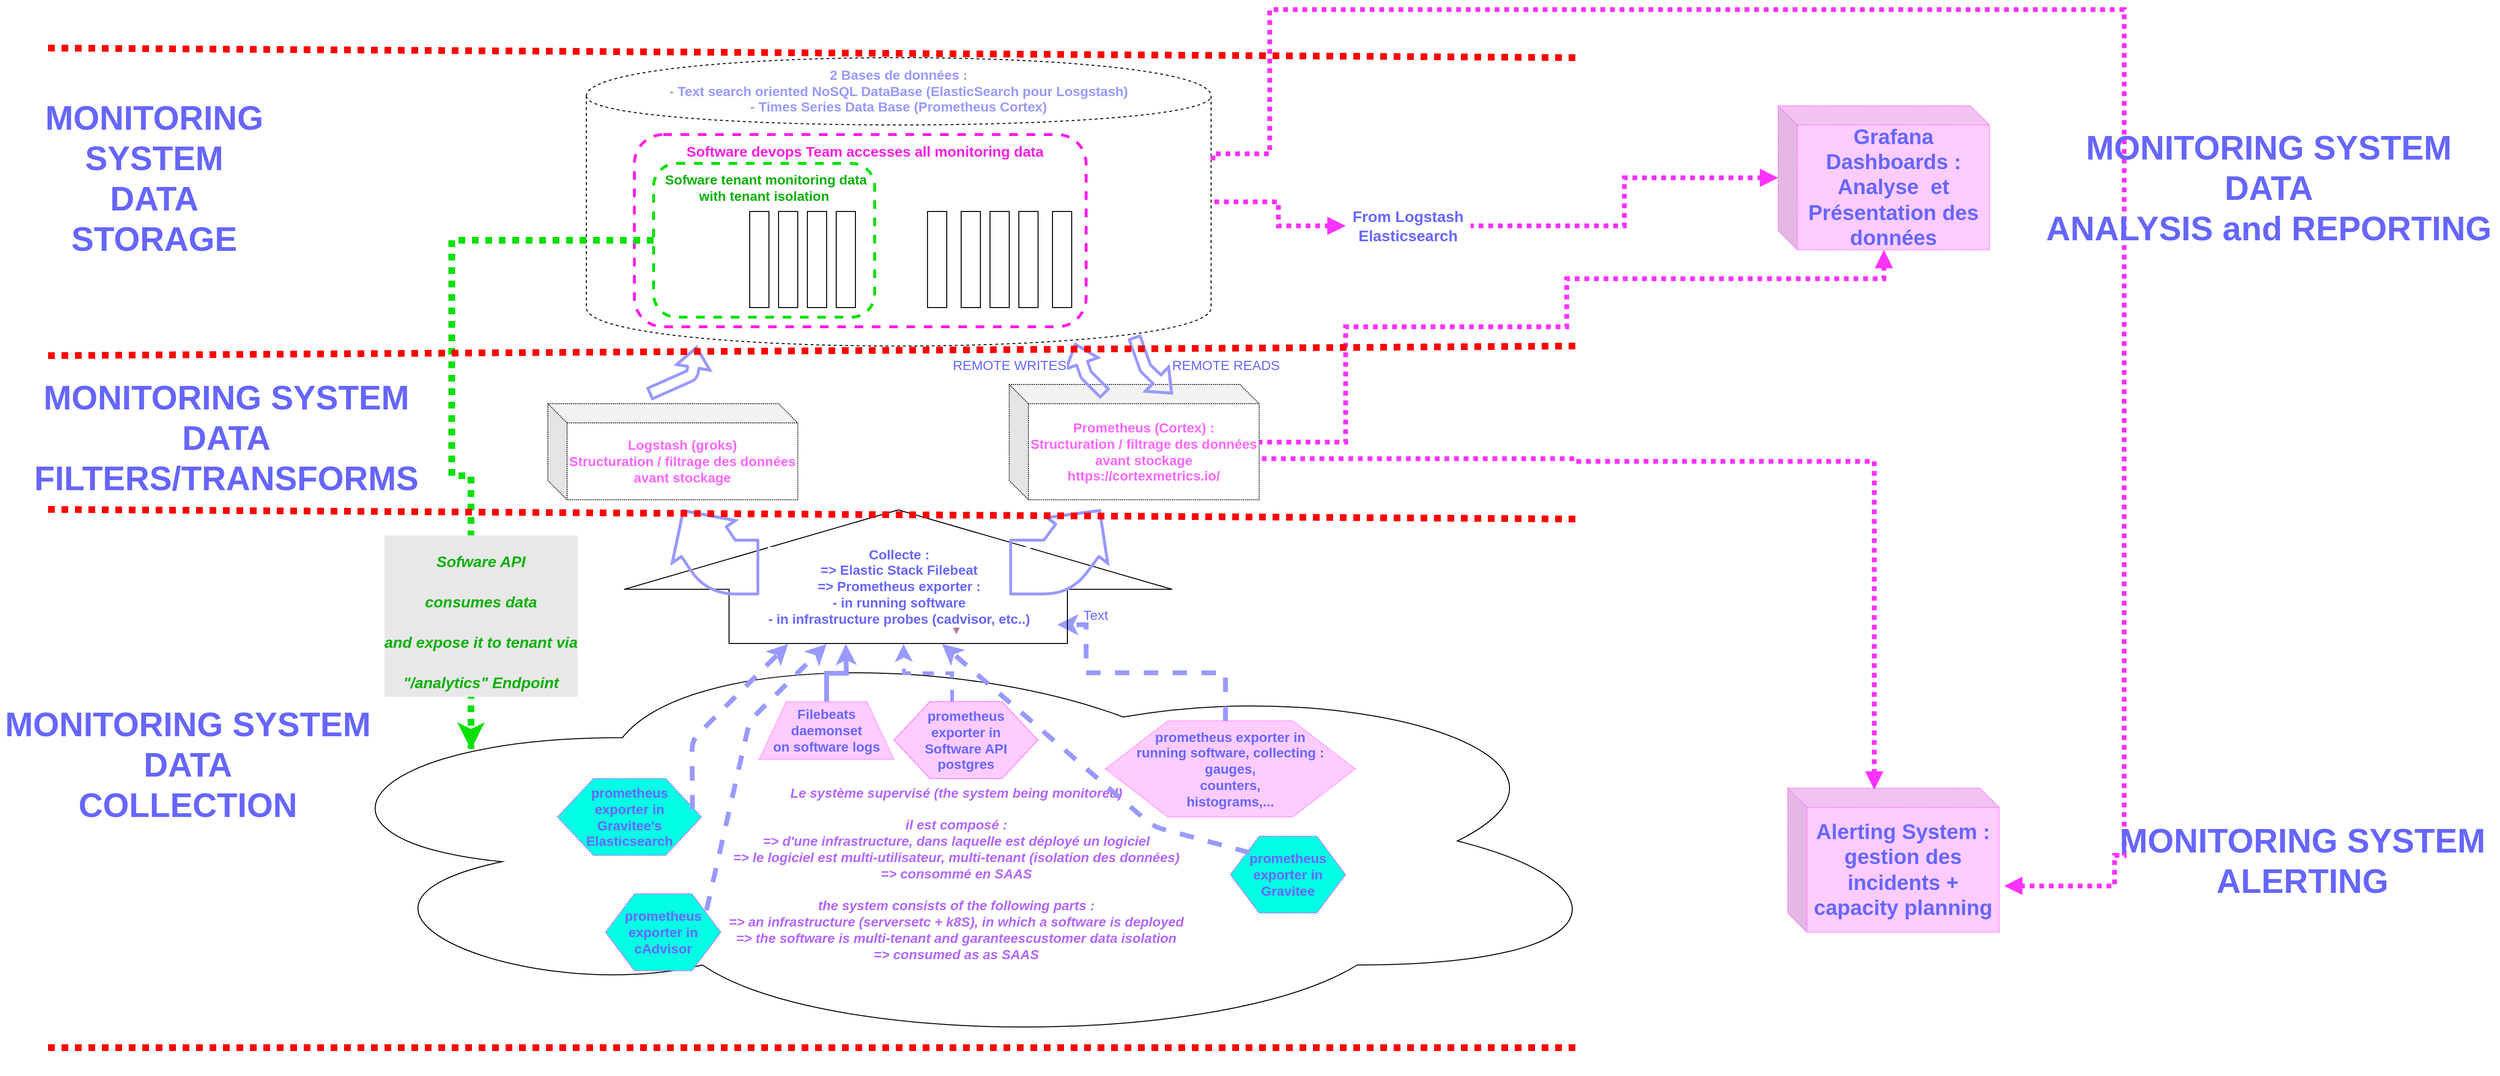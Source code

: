 <mxfile version="13.2.6" type="device"><diagram id="fgDWZy5LjRmcH4ItfqmT" name="Page-1"><mxGraphModel dx="2881" dy="1059" grid="1" gridSize="10" guides="1" tooltips="1" connect="1" arrows="1" fold="1" page="1" pageScale="1" pageWidth="850" pageHeight="1100" math="0" shadow="0"><root><mxCell id="0"/><mxCell id="1" parent="0"/><mxCell id="DMVC33KpYDfJwZsa98Fw-70" value="" style="edgeStyle=orthogonalEdgeStyle;rounded=0;orthogonalLoop=1;jettySize=auto;html=1;dashed=1;dashPattern=1 1;startArrow=block;endArrow=none;endFill=0;strokeColor=#B5739D;strokeWidth=3;fontSize=14;fontColor=#6666FF;" edge="1" parent="1" source="DMVC33KpYDfJwZsa98Fw-1"><mxGeometry relative="1" as="geometry"><mxPoint x="335" y="630" as="targetPoint"/></mxGeometry></mxCell><mxCell id="DMVC33KpYDfJwZsa98Fw-1" value="&lt;div style=&quot;font-size: 14px&quot;&gt;&lt;font style=&quot;font-size: 14px&quot; color=&quot;#B266FF&quot;&gt;&lt;br&gt;&lt;/font&gt;&lt;/div&gt;&lt;div style=&quot;font-size: 14px&quot;&gt;&lt;font style=&quot;font-size: 14px&quot; color=&quot;#B266FF&quot;&gt;&lt;br&gt;&lt;/font&gt;&lt;/div&gt;&lt;div style=&quot;font-size: 14px&quot;&gt;&lt;font style=&quot;font-size: 14px&quot; color=&quot;#B266FF&quot;&gt;&lt;br&gt;&lt;/font&gt;&lt;/div&gt;&lt;div style=&quot;font-size: 14px&quot;&gt;&lt;font style=&quot;font-size: 14px&quot; color=&quot;#B266FF&quot;&gt;&lt;br&gt;&lt;/font&gt;&lt;/div&gt;&lt;div style=&quot;font-size: 14px&quot;&gt;&lt;font style=&quot;font-size: 14px&quot; color=&quot;#B266FF&quot;&gt;&lt;b&gt;&lt;i&gt;&lt;br&gt;&lt;/i&gt;&lt;/b&gt;&lt;/font&gt;&lt;/div&gt;&lt;div style=&quot;font-size: 14px&quot;&gt;&lt;font style=&quot;font-size: 14px&quot; color=&quot;#B266FF&quot;&gt;&lt;b&gt;&lt;i&gt;&lt;br&gt;&lt;/i&gt;&lt;/b&gt;&lt;/font&gt;&lt;/div&gt;&lt;div style=&quot;font-size: 14px&quot;&gt;&lt;font style=&quot;font-size: 14px&quot; color=&quot;#B266FF&quot;&gt;&lt;b&gt;&lt;i&gt;&lt;br&gt;&lt;/i&gt;&lt;/b&gt;&lt;/font&gt;&lt;/div&gt;&lt;div style=&quot;font-size: 14px&quot;&gt;&lt;font style=&quot;font-size: 14px&quot; color=&quot;#B266FF&quot;&gt;&lt;b&gt;&lt;i&gt;&lt;br&gt;&lt;/i&gt;&lt;/b&gt;&lt;/font&gt;&lt;/div&gt;&lt;div style=&quot;font-size: 14px&quot;&gt;&lt;font style=&quot;font-size: 14px&quot; color=&quot;#B266FF&quot;&gt;&lt;b&gt;&lt;i&gt;&lt;br&gt;&lt;/i&gt;&lt;/b&gt;&lt;/font&gt;&lt;/div&gt;&lt;div style=&quot;font-size: 14px&quot;&gt;&lt;font style=&quot;font-size: 14px&quot; color=&quot;#B266FF&quot;&gt;&lt;b&gt;&lt;i&gt;&lt;br&gt;&lt;/i&gt;&lt;/b&gt;&lt;/font&gt;&lt;/div&gt;&lt;div style=&quot;font-size: 14px&quot;&gt;&lt;font style=&quot;font-size: 14px&quot; color=&quot;#B266FF&quot;&gt;&lt;b&gt;&lt;i&gt;&lt;br&gt;&lt;/i&gt;&lt;/b&gt;&lt;/font&gt;&lt;/div&gt;&lt;div style=&quot;font-size: 14px&quot;&gt;&lt;font style=&quot;font-size: 14px&quot; color=&quot;#B266FF&quot;&gt;&lt;b&gt;&lt;i&gt;Le système supervisé (the system being monitored)&lt;/i&gt;&lt;/b&gt;&lt;/font&gt;&lt;/div&gt;&lt;div style=&quot;font-size: 14px&quot;&gt;&lt;font style=&quot;font-size: 14px&quot; color=&quot;#B266FF&quot;&gt;&lt;b&gt;&lt;i&gt;&lt;br&gt;&lt;/i&gt;&lt;/b&gt;&lt;/font&gt;&lt;/div&gt;&lt;div style=&quot;font-size: 14px&quot;&gt;&lt;font style=&quot;font-size: 14px&quot; color=&quot;#B266FF&quot;&gt;&lt;b&gt;&lt;i&gt;il est composé : &lt;br&gt;&lt;/i&gt;&lt;/b&gt;&lt;/font&gt;&lt;/div&gt;&lt;div style=&quot;font-size: 14px&quot;&gt;&lt;font style=&quot;font-size: 14px&quot; color=&quot;#B266FF&quot;&gt;&lt;b&gt;&lt;i&gt;=&amp;gt; d'une infrastructure, dans laquelle est déployé un logiciel&lt;/i&gt;&lt;/b&gt;&lt;/font&gt;&lt;/div&gt;&lt;div style=&quot;font-size: 14px&quot;&gt;&lt;font style=&quot;font-size: 14px&quot; color=&quot;#B266FF&quot;&gt;&lt;b&gt;&lt;i&gt;=&amp;gt; le logiciel est multi-utilisateur, multi-tenant (isolation des données)&lt;/i&gt;&lt;/b&gt;&lt;/font&gt;&lt;/div&gt;&lt;div style=&quot;font-size: 14px&quot;&gt;&lt;font style=&quot;font-size: 14px&quot; color=&quot;#B266FF&quot;&gt;&lt;b&gt;&lt;i&gt;=&amp;gt; consommé en SAAS&lt;/i&gt;&lt;/b&gt;&lt;/font&gt;&lt;/div&gt;&lt;div style=&quot;font-size: 14px&quot;&gt;&lt;font style=&quot;font-size: 14px&quot; color=&quot;#B266FF&quot;&gt;&lt;b&gt;&lt;i&gt;&lt;br&gt;&lt;/i&gt;&lt;/b&gt;&lt;/font&gt;&lt;/div&gt;&lt;div style=&quot;font-size: 14px&quot;&gt;&lt;font style=&quot;font-size: 14px&quot; color=&quot;#B266FF&quot;&gt;&lt;b&gt;&lt;i&gt;the system consists of the following parts : &lt;br&gt;&lt;/i&gt;&lt;/b&gt;&lt;/font&gt;&lt;/div&gt;&lt;div style=&quot;font-size: 14px&quot;&gt;&lt;font style=&quot;font-size: 14px&quot; color=&quot;#B266FF&quot;&gt;&lt;b&gt;&lt;i&gt;=&amp;gt; an infrastructure (serversetc + k8S), in which a software is deployed&lt;/i&gt;&lt;/b&gt;&lt;/font&gt;&lt;/div&gt;&lt;div style=&quot;font-size: 14px&quot;&gt;&lt;font style=&quot;font-size: 14px&quot; color=&quot;#B266FF&quot;&gt;&lt;b&gt;&lt;i&gt;=&amp;gt; the software is multi-tenant and garanteescustomer data isolation&lt;/i&gt;&lt;/b&gt;&lt;/font&gt;&lt;/div&gt;&lt;div style=&quot;font-size: 14px&quot;&gt;&lt;font style=&quot;font-size: 14px&quot; color=&quot;#B266FF&quot;&gt;&lt;b&gt;&lt;i&gt;=&amp;gt; consumed as as SAAS&lt;/i&gt;&lt;/b&gt;&lt;br&gt;&lt;/font&gt;&lt;/div&gt;&lt;div style=&quot;font-size: 14px&quot;&gt;&lt;font style=&quot;font-size: 14px&quot; color=&quot;#B266FF&quot;&gt;&lt;br&gt;&lt;/font&gt;&lt;/div&gt;&lt;div style=&quot;font-size: 14px&quot;&gt;&lt;font style=&quot;font-size: 14px&quot; color=&quot;#B266FF&quot;&gt;&lt;br&gt;&lt;/font&gt;&lt;/div&gt;&lt;div style=&quot;font-size: 14px&quot;&gt;&lt;font style=&quot;font-size: 14px&quot; color=&quot;#B266FF&quot;&gt;&lt;br&gt;&lt;/font&gt;&lt;/div&gt;&lt;div style=&quot;font-size: 14px&quot;&gt;&lt;font style=&quot;font-size: 14px&quot; color=&quot;#B266FF&quot;&gt;&lt;br&gt;&lt;/font&gt;&lt;/div&gt;&lt;div style=&quot;font-size: 14px&quot;&gt;&lt;font style=&quot;font-size: 14px&quot; color=&quot;#B266FF&quot;&gt;&lt;br&gt;&lt;/font&gt;&lt;/div&gt;&lt;div style=&quot;font-size: 14px&quot;&gt;&lt;font style=&quot;font-size: 14px&quot; color=&quot;#B266FF&quot;&gt;&lt;br&gt;&lt;/font&gt;&lt;/div&gt;&lt;div style=&quot;font-size: 14px&quot;&gt;&lt;font style=&quot;font-size: 14px&quot; color=&quot;#B266FF&quot;&gt;&lt;br&gt;&lt;/font&gt;&lt;/div&gt;" style="ellipse;shape=cloud;whiteSpace=wrap;html=1;" vertex="1" parent="1"><mxGeometry x="-300" y="710" width="1390" height="430" as="geometry"/></mxCell><mxCell id="DMVC33KpYDfJwZsa98Fw-52" style="edgeStyle=orthogonalEdgeStyle;rounded=0;orthogonalLoop=1;jettySize=auto;html=1;dashed=1;fontSize=14;fontColor=#6666FF;strokeWidth=5;strokeColor=#9999FF;" edge="1" parent="1" source="DMVC33KpYDfJwZsa98Fw-36"><mxGeometry relative="1" as="geometry"><mxPoint x="500" y="700" as="targetPoint"/><Array as="points"><mxPoint x="675" y="750"/><mxPoint x="530" y="750"/><mxPoint x="530" y="700"/></Array></mxGeometry></mxCell><mxCell id="DMVC33KpYDfJwZsa98Fw-36" value="&lt;div&gt;&lt;b&gt;prometheus exporter in&lt;/b&gt;&lt;/div&gt;&lt;div&gt;&lt;b&gt;running software, collecting :&lt;/b&gt;&lt;/div&gt;&lt;div&gt;&lt;b&gt; gauges,&lt;/b&gt;&lt;/div&gt;&lt;div&gt;&lt;b&gt; counters,&lt;/b&gt;&lt;/div&gt;&lt;div&gt;&lt;b&gt;histograms,...&lt;br&gt;&lt;/b&gt;&lt;/div&gt;" style="shape=hexagon;perimeter=hexagonPerimeter2;whiteSpace=wrap;html=1;dashed=1;fontSize=14;fontColor=#6666FF;dashPattern=1 1;strokeColor=#FF66FF;fillColor=#FFCCFF;" vertex="1" parent="1"><mxGeometry x="550" y="800" width="260" height="100" as="geometry"/></mxCell><mxCell id="DMVC33KpYDfJwZsa98Fw-31" value="&lt;div&gt;&lt;br&gt;&lt;/div&gt;&lt;div&gt;&lt;font style=&quot;font-size: 14px&quot; color=&quot;#3399FF&quot;&gt;&lt;font style=&quot;font-size: 14px&quot; color=&quot;#9999FF&quot;&gt;&lt;b&gt;2 Bases de données : &lt;/b&gt;&lt;/font&gt;&lt;/font&gt;&lt;/div&gt;&lt;font style=&quot;font-size: 14px&quot; color=&quot;#3399FF&quot;&gt;&lt;font style=&quot;font-size: 14px&quot; color=&quot;#9999FF&quot;&gt;&lt;b&gt;- Text search oriented NoSQL DataBase (ElasticSearch pour Losgstash)&lt;br&gt;- Times Series Data Base (Prometheus Cortex)&lt;/b&gt;&lt;/font&gt;&lt;br&gt;&lt;/font&gt;&lt;div style=&quot;font-size: 14px&quot;&gt;&lt;font style=&quot;font-size: 14px&quot; color=&quot;#3399FF&quot;&gt;&lt;br&gt;&lt;/font&gt;&lt;/div&gt;&lt;div style=&quot;font-size: 14px&quot;&gt;&lt;font style=&quot;font-size: 14px&quot; color=&quot;#3399FF&quot;&gt;&lt;br&gt;&lt;/font&gt;&lt;/div&gt;&lt;div style=&quot;font-size: 14px&quot;&gt;&lt;font style=&quot;font-size: 14px&quot; color=&quot;#3399FF&quot;&gt;&lt;br&gt;&lt;/font&gt;&lt;/div&gt;&lt;div style=&quot;font-size: 14px&quot;&gt;&lt;font style=&quot;font-size: 14px&quot; color=&quot;#3399FF&quot;&gt;&lt;br&gt;&lt;/font&gt;&lt;/div&gt;&lt;div style=&quot;font-size: 14px&quot;&gt;&lt;font style=&quot;font-size: 14px&quot; color=&quot;#3399FF&quot;&gt;&lt;br&gt;&lt;/font&gt;&lt;/div&gt;&lt;div style=&quot;font-size: 14px&quot;&gt;&lt;font style=&quot;font-size: 14px&quot; color=&quot;#3399FF&quot;&gt;&lt;br&gt;&lt;/font&gt;&lt;/div&gt;&lt;div style=&quot;font-size: 14px&quot;&gt;&lt;font style=&quot;font-size: 14px&quot; color=&quot;#3399FF&quot;&gt;&lt;br&gt;&lt;/font&gt;&lt;/div&gt;&lt;div style=&quot;font-size: 14px&quot;&gt;&lt;font style=&quot;font-size: 14px&quot; color=&quot;#3399FF&quot;&gt;&lt;br&gt;&lt;/font&gt;&lt;/div&gt;&lt;div style=&quot;font-size: 14px&quot;&gt;&lt;font style=&quot;font-size: 14px&quot; color=&quot;#3399FF&quot;&gt;&lt;br&gt;&lt;/font&gt;&lt;/div&gt;&lt;div style=&quot;font-size: 14px&quot;&gt;&lt;font style=&quot;font-size: 14px&quot; color=&quot;#3399FF&quot;&gt;&lt;br&gt;&lt;/font&gt;&lt;/div&gt;&lt;div style=&quot;font-size: 14px&quot;&gt;&lt;font style=&quot;font-size: 14px&quot; color=&quot;#3399FF&quot;&gt;&lt;br&gt;&lt;/font&gt;&lt;/div&gt;&lt;div style=&quot;font-size: 14px&quot;&gt;&lt;font style=&quot;font-size: 14px&quot; color=&quot;#3399FF&quot;&gt;&lt;br&gt;&lt;/font&gt;&lt;/div&gt;&lt;div style=&quot;font-size: 14px&quot;&gt;&lt;font style=&quot;font-size: 14px&quot; color=&quot;#3399FF&quot;&gt;&lt;br&gt;&lt;/font&gt;&lt;/div&gt;&lt;div style=&quot;font-size: 14px&quot;&gt;&lt;font style=&quot;font-size: 14px&quot; color=&quot;#3399FF&quot;&gt;&lt;br&gt;&lt;/font&gt;&lt;/div&gt;&lt;div style=&quot;font-size: 14px&quot;&gt;&lt;font style=&quot;font-size: 14px&quot; color=&quot;#3399FF&quot;&gt;&lt;br&gt;&lt;/font&gt;&lt;/div&gt;&lt;div style=&quot;font-size: 14px&quot;&gt;&lt;font style=&quot;font-size: 14px&quot; color=&quot;#3399FF&quot;&gt;&lt;br&gt;&lt;/font&gt;&lt;/div&gt;&lt;div style=&quot;font-size: 14px&quot;&gt;&lt;font style=&quot;font-size: 14px&quot; color=&quot;#3399FF&quot;&gt;&lt;br&gt;&lt;/font&gt;&lt;/div&gt;" style="shape=cylinder;whiteSpace=wrap;html=1;boundedLbl=1;backgroundOutline=1;dashed=1;" vertex="1" parent="1"><mxGeometry x="10" y="110" width="650" height="300" as="geometry"/></mxCell><mxCell id="DMVC33KpYDfJwZsa98Fw-29" value="" style="rounded=1;whiteSpace=wrap;html=1;dashed=1;strokeColor=#FF1CE8;strokeWidth=3;" vertex="1" parent="1"><mxGeometry x="60" y="190" width="470" height="200" as="geometry"/></mxCell><mxCell id="DMVC33KpYDfJwZsa98Fw-96" style="edgeStyle=orthogonalEdgeStyle;rounded=0;orthogonalLoop=1;jettySize=auto;html=1;dashed=1;dashPattern=1 1;startArrow=none;startFill=0;endArrow=classic;endFill=1;strokeColor=#07E000;strokeWidth=7;fontSize=35;fontColor=#FF1CE8;" edge="1" parent="1" source="DMVC33KpYDfJwZsa98Fw-28"><mxGeometry relative="1" as="geometry"><mxPoint x="-110" y="830" as="targetPoint"/><Array as="points"><mxPoint x="-130" y="300"/><mxPoint x="-130" y="545"/><mxPoint x="-110" y="545"/><mxPoint x="-110" y="829"/></Array></mxGeometry></mxCell><mxCell id="DMVC33KpYDfJwZsa98Fw-97" value="&lt;font style=&quot;font-size: 16px&quot; color=&quot;#05B000&quot;&gt;&lt;i&gt;&lt;b&gt;&lt;font style=&quot;font-size: 16px&quot;&gt;Sofware API &lt;br&gt;consumes data&lt;br&gt;and expose it to tenant via&lt;br&gt; &quot;/analytics&quot; Endpoint&lt;/font&gt;&lt;/b&gt;&lt;/i&gt;&lt;/font&gt;" style="edgeLabel;html=1;align=center;verticalAlign=middle;resizable=0;points=[];fontSize=35;fontColor=#FF1CE8;labelBackgroundColor=#E8E8E8;" vertex="1" connectable="0" parent="DMVC33KpYDfJwZsa98Fw-96"><mxGeometry x="0.559" y="-3" relative="1" as="geometry"><mxPoint x="12.97" y="27.14" as="offset"/></mxGeometry></mxCell><mxCell id="DMVC33KpYDfJwZsa98Fw-28" value="" style="rounded=1;whiteSpace=wrap;html=1;dashed=1;strokeWidth=3;strokeColor=#07E000;" vertex="1" parent="1"><mxGeometry x="80" y="220" width="230" height="160" as="geometry"/></mxCell><mxCell id="DMVC33KpYDfJwZsa98Fw-14" value="" style="rounded=0;whiteSpace=wrap;html=1;" vertex="1" parent="1"><mxGeometry x="180" y="270" width="20" height="100" as="geometry"/></mxCell><mxCell id="DMVC33KpYDfJwZsa98Fw-18" value="" style="rounded=0;whiteSpace=wrap;html=1;" vertex="1" parent="1"><mxGeometry x="210" y="270" width="20" height="100" as="geometry"/></mxCell><mxCell id="DMVC33KpYDfJwZsa98Fw-20" value="" style="rounded=0;whiteSpace=wrap;html=1;" vertex="1" parent="1"><mxGeometry x="365" y="270" width="20" height="100" as="geometry"/></mxCell><mxCell id="DMVC33KpYDfJwZsa98Fw-21" value="" style="rounded=0;whiteSpace=wrap;html=1;" vertex="1" parent="1"><mxGeometry x="400" y="270" width="20" height="100" as="geometry"/></mxCell><mxCell id="DMVC33KpYDfJwZsa98Fw-22" value="" style="rounded=0;whiteSpace=wrap;html=1;" vertex="1" parent="1"><mxGeometry x="430" y="270" width="20" height="100" as="geometry"/></mxCell><mxCell id="DMVC33KpYDfJwZsa98Fw-24" value="" style="rounded=0;whiteSpace=wrap;html=1;" vertex="1" parent="1"><mxGeometry x="240" y="270" width="20" height="100" as="geometry"/></mxCell><mxCell id="DMVC33KpYDfJwZsa98Fw-25" value="" style="rounded=0;whiteSpace=wrap;html=1;" vertex="1" parent="1"><mxGeometry x="270" y="270" width="20" height="100" as="geometry"/></mxCell><mxCell id="DMVC33KpYDfJwZsa98Fw-26" value="" style="rounded=0;whiteSpace=wrap;html=1;" vertex="1" parent="1"><mxGeometry x="460" y="270" width="20" height="100" as="geometry"/></mxCell><mxCell id="DMVC33KpYDfJwZsa98Fw-27" value="" style="rounded=0;whiteSpace=wrap;html=1;" vertex="1" parent="1"><mxGeometry x="495" y="270" width="20" height="100" as="geometry"/></mxCell><mxCell id="DMVC33KpYDfJwZsa98Fw-30" value="" style="shape=flexArrow;endArrow=classic;html=1;endWidth=216.667;endSize=27.217;width=352;" edge="1" parent="1"><mxGeometry width="50" height="50" relative="1" as="geometry"><mxPoint x="334.5" y="720" as="sourcePoint"/><mxPoint x="334.5" y="580" as="targetPoint"/></mxGeometry></mxCell><mxCell id="DMVC33KpYDfJwZsa98Fw-33" value="&lt;div style=&quot;font-size: 14px&quot;&gt;Collecte : &lt;br style=&quot;font-size: 14px&quot;&gt;&lt;/div&gt;&lt;div style=&quot;font-size: 14px&quot;&gt;=&amp;gt; Elastic Stack Filebeat&lt;br style=&quot;font-size: 14px&quot;&gt;=&amp;gt; Prometheus exporter : &lt;br&gt;- in running software&lt;br&gt;- in infrastructure probes (cadvisor, etc..)&lt;br style=&quot;font-size: 14px&quot;&gt;&lt;/div&gt;" style="edgeLabel;html=1;align=center;verticalAlign=middle;resizable=0;points=[];fontSize=14;fontStyle=1;fontColor=#6666FF;" vertex="1" connectable="0" parent="DMVC33KpYDfJwZsa98Fw-30"><mxGeometry x="-0.043" y="91" relative="1" as="geometry"><mxPoint x="91" y="7" as="offset"/></mxGeometry></mxCell><mxCell id="DMVC33KpYDfJwZsa98Fw-35" value="&lt;div&gt;&lt;b&gt;prometheus exporter in&lt;/b&gt;&lt;/div&gt;&lt;div&gt;&lt;b&gt;cAdvisor&lt;/b&gt;&lt;br&gt;&lt;/div&gt;" style="shape=hexagon;perimeter=hexagonPerimeter2;whiteSpace=wrap;html=1;dashed=1;fontSize=14;fontColor=#6666FF;dashPattern=1 1;strokeColor=#FF33FF;fillColor=#00FFE5;" vertex="1" parent="1"><mxGeometry x="30" y="980" width="120" height="80" as="geometry"/></mxCell><mxCell id="DMVC33KpYDfJwZsa98Fw-50" style="edgeStyle=orthogonalEdgeStyle;rounded=0;orthogonalLoop=1;jettySize=auto;html=1;fontSize=14;fontColor=#6666FF;strokeWidth=5;strokeColor=#9999FF;" edge="1" parent="1" source="DMVC33KpYDfJwZsa98Fw-38"><mxGeometry relative="1" as="geometry"><mxPoint x="280" y="720" as="targetPoint"/></mxGeometry></mxCell><mxCell id="DMVC33KpYDfJwZsa98Fw-38" value="&lt;b&gt;Filebeats&lt;br&gt;daemonset&lt;br&gt;on software logs&lt;/b&gt;" style="shape=trapezoid;perimeter=trapezoidPerimeter;whiteSpace=wrap;html=1;dashed=1;dashPattern=1 1;strokeColor=#FF66FF;fillColor=#FFCCFF;fontSize=14;fontColor=#6666FF;" vertex="1" parent="1"><mxGeometry x="190" y="780" width="140" height="60" as="geometry"/></mxCell><mxCell id="DMVC33KpYDfJwZsa98Fw-41" value="&lt;b&gt;&lt;font color=&quot;#FF66FF&quot;&gt;Logstash (groks)&lt;br&gt;&lt;/font&gt;&lt;/b&gt;&lt;div&gt;&lt;b&gt;&lt;font color=&quot;#FF66FF&quot;&gt;Structuration / filtrage des données&lt;/font&gt;&lt;/b&gt;&lt;/div&gt;&lt;div&gt;&lt;b&gt;&lt;font color=&quot;#FF66FF&quot;&gt; avant stockage&lt;/font&gt;&lt;/b&gt;&lt;/div&gt;" style="shape=cube;whiteSpace=wrap;html=1;boundedLbl=1;backgroundOutline=1;darkOpacity=0.05;darkOpacity2=0.1;dashed=1;dashPattern=1 1;fontSize=14;" vertex="1" parent="1"><mxGeometry x="-30" y="470" width="260" height="100" as="geometry"/></mxCell><mxCell id="DMVC33KpYDfJwZsa98Fw-42" value="&lt;div&gt;&lt;font color=&quot;#FF66FF&quot;&gt;&lt;b&gt;&lt;br&gt;&lt;/b&gt;&lt;/font&gt;&lt;/div&gt;&lt;div&gt;&lt;font color=&quot;#FF66FF&quot;&gt;&lt;b&gt;Prometheus (Cortex) : &lt;br&gt;&lt;/b&gt;&lt;/font&gt;&lt;/div&gt;&lt;div&gt;&lt;font color=&quot;#FF66FF&quot;&gt;&lt;b&gt;Structuration / filtrage des données&lt;br&gt;avant stockage&lt;/b&gt;&lt;/font&gt;&lt;/div&gt;&lt;div&gt;&lt;font color=&quot;#FF66FF&quot;&gt;&lt;b&gt;https://cortexmetrics.io/ &lt;br&gt;&lt;/b&gt;&lt;/font&gt;&lt;/div&gt;&lt;div&gt;&lt;font color=&quot;#FF66FF&quot;&gt;&lt;b&gt;&lt;br&gt;&lt;/b&gt;&lt;/font&gt;&lt;/div&gt;" style="shape=cube;whiteSpace=wrap;html=1;boundedLbl=1;backgroundOutline=1;darkOpacity=0.05;darkOpacity2=0.1;dashed=1;dashPattern=1 1;fontSize=14;" vertex="1" parent="1"><mxGeometry x="450" y="450" width="260" height="120" as="geometry"/></mxCell><mxCell id="DMVC33KpYDfJwZsa98Fw-43" value="" style="shape=flexArrow;endArrow=classic;html=1;fontSize=14;fontColor=#6666FF;width=54;endSize=11.92;strokeColor=#9999FF;strokeWidth=3;" edge="1" parent="1"><mxGeometry width="50" height="50" relative="1" as="geometry"><mxPoint x="450" y="640" as="sourcePoint"/><mxPoint x="545" y="580" as="targetPoint"/><Array as="points"><mxPoint x="500" y="640"/></Array></mxGeometry></mxCell><mxCell id="DMVC33KpYDfJwZsa98Fw-44" value="" style="shape=flexArrow;endArrow=classic;html=1;fontSize=14;fontColor=#6666FF;width=54;endSize=11.92;strokeColor=#9999FF;strokeWidth=3;" edge="1" parent="1"><mxGeometry width="50" height="50" relative="1" as="geometry"><mxPoint x="190" y="640" as="sourcePoint"/><mxPoint x="110" y="580" as="targetPoint"/><Array as="points"><mxPoint x="150" y="640"/></Array></mxGeometry></mxCell><mxCell id="DMVC33KpYDfJwZsa98Fw-45" value="" style="shape=flexArrow;endArrow=classic;html=1;fontSize=14;fontColor=#6666FF;strokeColor=#9999FF;strokeWidth=3;" edge="1" parent="1"><mxGeometry width="50" height="50" relative="1" as="geometry"><mxPoint x="75" y="460" as="sourcePoint"/><mxPoint x="125" y="410" as="targetPoint"/><Array as="points"><mxPoint x="120" y="440"/></Array></mxGeometry></mxCell><mxCell id="DMVC33KpYDfJwZsa98Fw-46" value="" style="shape=flexArrow;endArrow=classic;html=1;fontSize=14;fontColor=#6666FF;entryX=0.782;entryY=0.989;entryDx=0;entryDy=0;entryPerimeter=0;strokeColor=#9999FF;strokeWidth=3;" edge="1" parent="1" target="DMVC33KpYDfJwZsa98Fw-31"><mxGeometry width="50" height="50" relative="1" as="geometry"><mxPoint x="550" y="460" as="sourcePoint"/><mxPoint x="580" y="410" as="targetPoint"/><Array as="points"><mxPoint x="530" y="440"/></Array></mxGeometry></mxCell><mxCell id="DMVC33KpYDfJwZsa98Fw-47" value="" style="endArrow=classic;html=1;fontSize=14;fontColor=#6666FF;exitX=0.875;exitY=0.213;exitDx=0;exitDy=0;exitPerimeter=0;dashed=1;strokeWidth=5;strokeColor=#9999FF;" edge="1" parent="1" source="DMVC33KpYDfJwZsa98Fw-35"><mxGeometry width="50" height="50" relative="1" as="geometry"><mxPoint x="420" y="800" as="sourcePoint"/><mxPoint x="260" y="720" as="targetPoint"/><Array as="points"><mxPoint x="180" y="800"/></Array></mxGeometry></mxCell><mxCell id="DMVC33KpYDfJwZsa98Fw-55" value="" style="shape=flexArrow;endArrow=none;html=1;fontSize=14;fontColor=#6666FF;entryX=0.782;entryY=0.989;entryDx=0;entryDy=0;entryPerimeter=0;startArrow=block;strokeColor=#9999FF;endFill=0;strokeWidth=3;" edge="1" parent="1"><mxGeometry width="50" height="50" relative="1" as="geometry"><mxPoint x="620" y="460" as="sourcePoint"/><mxPoint x="580.0" y="400.0" as="targetPoint"/><Array as="points"><mxPoint x="591.7" y="432.97"/></Array></mxGeometry></mxCell><mxCell id="DMVC33KpYDfJwZsa98Fw-86" value="REMOTE READS" style="edgeLabel;html=1;align=center;verticalAlign=middle;resizable=0;points=[];fontSize=14;fontColor=#6666FF;" vertex="1" connectable="0" parent="DMVC33KpYDfJwZsa98Fw-55"><mxGeometry x="0.282" y="-1" relative="1" as="geometry"><mxPoint x="85.2" y="5.36" as="offset"/></mxGeometry></mxCell><mxCell id="DMVC33KpYDfJwZsa98Fw-61" style="edgeStyle=orthogonalEdgeStyle;rounded=0;orthogonalLoop=1;jettySize=auto;html=1;startArrow=block;endArrow=none;endFill=0;strokeColor=#FF33FF;strokeWidth=5;fontSize=14;fontColor=#6666FF;fillColor=#f8cecc;dashed=1;dashPattern=1 1;" edge="1" parent="1" source="DMVC33KpYDfJwZsa98Fw-56" target="DMVC33KpYDfJwZsa98Fw-42"><mxGeometry relative="1" as="geometry"><mxPoint x="800" y="510" as="targetPoint"/><Array as="points"><mxPoint x="1360" y="340"/><mxPoint x="1030" y="340"/><mxPoint x="1030" y="390"/><mxPoint x="800" y="390"/><mxPoint x="800" y="510"/></Array></mxGeometry></mxCell><mxCell id="DMVC33KpYDfJwZsa98Fw-64" style="edgeStyle=orthogonalEdgeStyle;rounded=0;orthogonalLoop=1;jettySize=auto;html=1;dashed=1;dashPattern=1 1;startArrow=block;endArrow=none;endFill=0;strokeColor=#FF33FF;strokeWidth=5;fontSize=14;fontColor=#6666FF;" edge="1" parent="1" source="DMVC33KpYDfJwZsa98Fw-65" target="DMVC33KpYDfJwZsa98Fw-31"><mxGeometry relative="1" as="geometry"/></mxCell><mxCell id="DMVC33KpYDfJwZsa98Fw-56" value="&lt;b&gt;&lt;font style=&quot;font-size: 22px&quot;&gt;Grafana Dashboards : &lt;br&gt;Analyse&amp;nbsp; et&lt;br&gt;Présentation des données&lt;/font&gt;&lt;/b&gt;" style="shape=cube;whiteSpace=wrap;html=1;boundedLbl=1;backgroundOutline=1;darkOpacity=0.05;darkOpacity2=0.1;dashed=1;dashPattern=1 1;strokeColor=#FF66FF;fillColor=#FFCCFF;fontSize=14;fontColor=#6666FF;" vertex="1" parent="1"><mxGeometry x="1250" y="160" width="220" height="150" as="geometry"/></mxCell><mxCell id="DMVC33KpYDfJwZsa98Fw-57" value="&lt;div&gt;&lt;b&gt;prometheus exporter in&lt;/b&gt;&lt;/div&gt;&lt;div&gt;&lt;b&gt;Gravitee&lt;br&gt;&lt;/b&gt;&lt;/div&gt;" style="shape=hexagon;perimeter=hexagonPerimeter2;whiteSpace=wrap;html=1;dashed=1;fontSize=14;fontColor=#6666FF;dashPattern=1 1;strokeColor=#FF33FF;fillColor=#00FFE5;" vertex="1" parent="1"><mxGeometry x="680" y="920" width="120" height="80" as="geometry"/></mxCell><mxCell id="DMVC33KpYDfJwZsa98Fw-58" value="&lt;div&gt;&lt;b&gt;prometheus&lt;/b&gt;&lt;/div&gt;&lt;div&gt;&lt;b&gt; exporter in&lt;/b&gt;&lt;/div&gt;&lt;div&gt;&lt;b&gt;Gravitee's Elasticsearch&lt;br&gt;&lt;/b&gt;&lt;/div&gt;" style="shape=hexagon;perimeter=hexagonPerimeter2;whiteSpace=wrap;html=1;dashed=1;fontSize=14;fontColor=#6666FF;dashPattern=1 1;strokeColor=#FF33FF;fillColor=#00FFE5;" vertex="1" parent="1"><mxGeometry x="-20" y="860" width="150" height="80" as="geometry"/></mxCell><mxCell id="DMVC33KpYDfJwZsa98Fw-59" value="" style="endArrow=classic;html=1;fontSize=14;fontColor=#6666FF;exitX=0.936;exitY=0.401;exitDx=0;exitDy=0;exitPerimeter=0;dashed=1;strokeWidth=5;strokeColor=#9999FF;" edge="1" parent="1" source="DMVC33KpYDfJwZsa98Fw-58"><mxGeometry width="50" height="50" relative="1" as="geometry"><mxPoint x="40" y="937.04" as="sourcePoint"/><mxPoint x="220" y="720" as="targetPoint"/><Array as="points"><mxPoint x="120" y="820"/></Array></mxGeometry></mxCell><mxCell id="DMVC33KpYDfJwZsa98Fw-60" value="" style="endArrow=classic;html=1;fontSize=14;fontColor=#6666FF;exitX=0.875;exitY=0.213;exitDx=0;exitDy=0;exitPerimeter=0;dashed=1;strokeWidth=5;strokeColor=#9999FF;" edge="1" parent="1"><mxGeometry width="50" height="50" relative="1" as="geometry"><mxPoint x="700" y="937.04" as="sourcePoint"/><mxPoint x="380" y="720" as="targetPoint"/><Array as="points"><mxPoint x="600" y="910"/></Array></mxGeometry></mxCell><mxCell id="DMVC33KpYDfJwZsa98Fw-72" style="edgeStyle=orthogonalEdgeStyle;rounded=0;orthogonalLoop=1;jettySize=auto;html=1;dashed=1;startArrow=none;endArrow=classic;endFill=1;strokeColor=#9999FF;strokeWidth=4;fontSize=14;fontColor=#6666FF;startFill=0;exitX=0.404;exitY=-0.005;exitDx=0;exitDy=0;exitPerimeter=0;" edge="1" parent="1" source="DMVC33KpYDfJwZsa98Fw-67"><mxGeometry relative="1" as="geometry"><mxPoint x="340" y="720" as="targetPoint"/></mxGeometry></mxCell><mxCell id="DMVC33KpYDfJwZsa98Fw-67" value="&lt;div&gt;&lt;b&gt;prometheus&lt;/b&gt;&lt;/div&gt;&lt;div&gt;&lt;b&gt; exporter in &lt;br&gt;&lt;/b&gt;&lt;/div&gt;&lt;div&gt;&lt;b&gt;Software API &lt;br&gt;&lt;/b&gt;&lt;/div&gt;&lt;div&gt;&lt;b&gt;postgres&lt;br&gt;&lt;/b&gt;&lt;/div&gt;" style="shape=hexagon;perimeter=hexagonPerimeter2;whiteSpace=wrap;html=1;dashed=1;fontSize=14;fontColor=#6666FF;dashPattern=1 1;strokeColor=#FF33FF;fillColor=#FFCCFF;" vertex="1" parent="1"><mxGeometry x="330" y="780" width="150" height="80" as="geometry"/></mxCell><mxCell id="DMVC33KpYDfJwZsa98Fw-74" value="" style="endArrow=none;dashed=1;html=1;strokeColor=#FF0000;strokeWidth=7;fontSize=14;fontColor=#6666FF;dashPattern=1 1;" edge="1" parent="1"><mxGeometry width="50" height="50" relative="1" as="geometry"><mxPoint x="-550" y="580" as="sourcePoint"/><mxPoint x="1040" y="590" as="targetPoint"/></mxGeometry></mxCell><mxCell id="DMVC33KpYDfJwZsa98Fw-75" value="" style="endArrow=none;dashed=1;html=1;strokeColor=#FF0000;strokeWidth=7;fontSize=14;fontColor=#6666FF;dashPattern=1 1;" edge="1" parent="1"><mxGeometry width="50" height="50" relative="1" as="geometry"><mxPoint x="-550" y="1140" as="sourcePoint"/><mxPoint x="1040" y="1140" as="targetPoint"/></mxGeometry></mxCell><mxCell id="DMVC33KpYDfJwZsa98Fw-76" value="" style="endArrow=none;dashed=1;html=1;strokeColor=#FF0000;strokeWidth=7;fontSize=14;fontColor=#6666FF;dashPattern=1 1;" edge="1" parent="1"><mxGeometry width="50" height="50" relative="1" as="geometry"><mxPoint x="-550" y="420" as="sourcePoint"/><mxPoint x="1040" y="410" as="targetPoint"/></mxGeometry></mxCell><mxCell id="DMVC33KpYDfJwZsa98Fw-77" value="" style="endArrow=none;dashed=1;html=1;strokeColor=#FF0000;strokeWidth=7;fontSize=14;fontColor=#6666FF;dashPattern=1 1;" edge="1" parent="1"><mxGeometry width="50" height="50" relative="1" as="geometry"><mxPoint x="-550" y="100" as="sourcePoint"/><mxPoint x="1040" y="110" as="targetPoint"/></mxGeometry></mxCell><mxCell id="DMVC33KpYDfJwZsa98Fw-80" value="&lt;font style=&quot;font-size: 22px&quot;&gt;&lt;b&gt;&lt;font style=&quot;font-size: 22px&quot;&gt;Alerting System : &lt;br&gt;&lt;/font&gt;&lt;/b&gt;&lt;/font&gt;&lt;div style=&quot;font-size: 22px&quot;&gt;&lt;font style=&quot;font-size: 22px&quot;&gt;&lt;b&gt;&lt;font style=&quot;font-size: 22px&quot;&gt;gestion des incidents +&lt;br&gt;&lt;/font&gt;&lt;/b&gt;&lt;/font&gt;&lt;/div&gt;&lt;div style=&quot;font-size: 22px&quot;&gt;&lt;font style=&quot;font-size: 22px&quot;&gt;&lt;b&gt;capacity planning&lt;/b&gt;&lt;/font&gt;&lt;br&gt;&lt;/div&gt;" style="shape=cube;whiteSpace=wrap;html=1;boundedLbl=1;backgroundOutline=1;darkOpacity=0.05;darkOpacity2=0.1;dashed=1;dashPattern=1 1;strokeColor=#FF66FF;fillColor=#FFCCFF;fontSize=14;fontColor=#6666FF;" vertex="1" parent="1"><mxGeometry x="1260" y="870" width="220" height="150" as="geometry"/></mxCell><mxCell id="DMVC33KpYDfJwZsa98Fw-82" style="edgeStyle=orthogonalEdgeStyle;rounded=0;orthogonalLoop=1;jettySize=auto;html=1;startArrow=block;endArrow=none;endFill=0;strokeColor=#FF33FF;strokeWidth=5;fontSize=14;fontColor=#6666FF;fillColor=#f8cecc;dashed=1;dashPattern=1 1;exitX=0.409;exitY=0.011;exitDx=0;exitDy=0;exitPerimeter=0;entryX=1.005;entryY=0.644;entryDx=0;entryDy=0;entryPerimeter=0;" edge="1" parent="1" source="DMVC33KpYDfJwZsa98Fw-80" target="DMVC33KpYDfJwZsa98Fw-42"><mxGeometry relative="1" as="geometry"><mxPoint x="720" y="540" as="targetPoint"/><mxPoint x="1260" y="270" as="sourcePoint"/><Array as="points"><mxPoint x="1350" y="530"/><mxPoint x="1040" y="530"/><mxPoint x="1040" y="527"/></Array></mxGeometry></mxCell><mxCell id="DMVC33KpYDfJwZsa98Fw-84" style="edgeStyle=orthogonalEdgeStyle;rounded=0;orthogonalLoop=1;jettySize=auto;html=1;startArrow=block;endArrow=none;endFill=0;strokeColor=#FF33FF;strokeWidth=5;fontSize=14;fontColor=#6666FF;fillColor=#f8cecc;dashed=1;dashPattern=1 1;exitX=1.023;exitY=0.678;exitDx=0;exitDy=0;exitPerimeter=0;entryX=1.003;entryY=0.364;entryDx=0;entryDy=0;entryPerimeter=0;" edge="1" parent="1" source="DMVC33KpYDfJwZsa98Fw-80" target="DMVC33KpYDfJwZsa98Fw-31"><mxGeometry relative="1" as="geometry"><mxPoint x="721.3" y="537.28" as="targetPoint"/><mxPoint x="1359.98" y="881.65" as="sourcePoint"/><Array as="points"><mxPoint x="1600" y="972"/><mxPoint x="1600" y="940"/><mxPoint x="1610" y="940"/><mxPoint x="1610" y="60"/><mxPoint x="721" y="60"/><mxPoint x="721" y="210"/><mxPoint x="662" y="210"/></Array></mxGeometry></mxCell><mxCell id="DMVC33KpYDfJwZsa98Fw-65" value="&lt;font style=&quot;font-size: 16px&quot;&gt;&lt;b&gt;From Logstash Elasticsearch&lt;/b&gt;&lt;/font&gt;" style="text;html=1;strokeColor=none;fillColor=none;align=center;verticalAlign=middle;whiteSpace=wrap;rounded=0;dashed=1;dashPattern=1 1;fontSize=14;fontColor=#6666FF;" vertex="1" parent="1"><mxGeometry x="800" y="260" width="130" height="50" as="geometry"/></mxCell><mxCell id="DMVC33KpYDfJwZsa98Fw-85" style="edgeStyle=orthogonalEdgeStyle;rounded=0;orthogonalLoop=1;jettySize=auto;html=1;dashed=1;dashPattern=1 1;startArrow=block;endArrow=none;endFill=0;strokeColor=#FF33FF;strokeWidth=5;fontSize=14;fontColor=#6666FF;" edge="1" parent="1" source="DMVC33KpYDfJwZsa98Fw-56" target="DMVC33KpYDfJwZsa98Fw-65"><mxGeometry relative="1" as="geometry"><mxPoint x="1250" y="235" as="sourcePoint"/><mxPoint x="660" y="275" as="targetPoint"/></mxGeometry></mxCell><mxCell id="DMVC33KpYDfJwZsa98Fw-87" value="REMOTE WRITES" style="edgeLabel;html=1;align=center;verticalAlign=middle;resizable=0;points=[];fontSize=14;fontColor=#6666FF;" vertex="1" connectable="0" parent="1"><mxGeometry x="450.005" y="430.0" as="geometry"/></mxCell><mxCell id="DMVC33KpYDfJwZsa98Fw-88" value="Text" style="text;html=1;strokeColor=none;fillColor=none;align=center;verticalAlign=middle;whiteSpace=wrap;rounded=0;dashed=1;dashPattern=1 1;fontSize=14;fontColor=#6666FF;" vertex="1" parent="1"><mxGeometry x="520" y="680" width="40" height="20" as="geometry"/></mxCell><mxCell id="DMVC33KpYDfJwZsa98Fw-89" value="MONITORING&lt;br&gt;SYSTEM&lt;br&gt;DATA&lt;br&gt;STORAGE " style="text;html=1;align=center;verticalAlign=middle;resizable=0;points=[];autosize=1;fontSize=35;fontColor=#6666FF;strokeWidth=6;fontStyle=1" vertex="1" parent="1"><mxGeometry x="-560" y="150" width="240" height="170" as="geometry"/></mxCell><mxCell id="DMVC33KpYDfJwZsa98Fw-90" value="MONITORING SYSTEM&lt;br&gt;DATA&lt;br&gt;FILTERS/TRANSFORMS" style="text;html=1;align=center;verticalAlign=middle;resizable=0;points=[];autosize=1;fontSize=35;fontColor=#6666FF;strokeWidth=6;fontStyle=1" vertex="1" parent="1"><mxGeometry x="-570" y="440" width="410" height="130" as="geometry"/></mxCell><mxCell id="DMVC33KpYDfJwZsa98Fw-91" value="MONITORING SYSTEM&lt;br&gt;DATA&lt;br&gt;COLLECTION" style="text;html=1;align=center;verticalAlign=middle;resizable=0;points=[];autosize=1;fontSize=35;fontColor=#6666FF;strokeWidth=6;fontStyle=1" vertex="1" parent="1"><mxGeometry x="-600" y="780" width="390" height="130" as="geometry"/></mxCell><mxCell id="DMVC33KpYDfJwZsa98Fw-92" value="MONITORING SYSTEM&lt;br&gt;DATA&lt;br&gt;ANALYSIS and REPORTING" style="text;html=1;align=center;verticalAlign=middle;resizable=0;points=[];autosize=1;fontSize=35;fontColor=#6666FF;strokeWidth=6;fontStyle=1" vertex="1" parent="1"><mxGeometry x="1520" y="180" width="480" height="130" as="geometry"/></mxCell><mxCell id="DMVC33KpYDfJwZsa98Fw-93" value="MONITORING SYSTEM&lt;br&gt;ALERTING" style="text;html=1;align=center;verticalAlign=middle;resizable=0;points=[];autosize=1;fontSize=35;fontColor=#6666FF;strokeWidth=6;fontStyle=1" vertex="1" parent="1"><mxGeometry x="1600" y="900" width="390" height="90" as="geometry"/></mxCell><mxCell id="DMVC33KpYDfJwZsa98Fw-94" value="&lt;b&gt;&lt;font style=&quot;font-size: 15px&quot;&gt;Software devops Team accesses all monitoring data&lt;/font&gt;&lt;font style=&quot;font-size: 15px&quot;&gt;&lt;br&gt;&lt;/font&gt;&lt;/b&gt;" style="text;html=1;strokeColor=none;fillColor=none;align=center;verticalAlign=middle;whiteSpace=wrap;rounded=0;dashed=1;dashPattern=1 1;fontSize=35;fontColor=#FF1CE8;" vertex="1" parent="1"><mxGeometry x="110" y="190" width="380" height="20" as="geometry"/></mxCell><mxCell id="DMVC33KpYDfJwZsa98Fw-95" value="&lt;div style=&quot;font-size: 14px&quot;&gt;&lt;font color=&quot;#05B000&quot;&gt;&lt;b&gt;&lt;font style=&quot;font-size: 14px&quot;&gt;&lt;font style=&quot;font-size: 14px&quot;&gt;&amp;nbsp;Sofware tenant monitoring data &lt;br&gt;with tenant isolation&lt;/font&gt;&lt;br&gt;&lt;/font&gt;&lt;/b&gt;&lt;/font&gt;&lt;/div&gt;" style="text;html=1;strokeColor=none;fillColor=none;align=center;verticalAlign=middle;whiteSpace=wrap;rounded=0;dashed=1;dashPattern=1 1;fontSize=35;fontColor=#FF1CE8;" vertex="1" parent="1"><mxGeometry x="65" y="240" width="260" height="10" as="geometry"/></mxCell></root></mxGraphModel></diagram></mxfile>